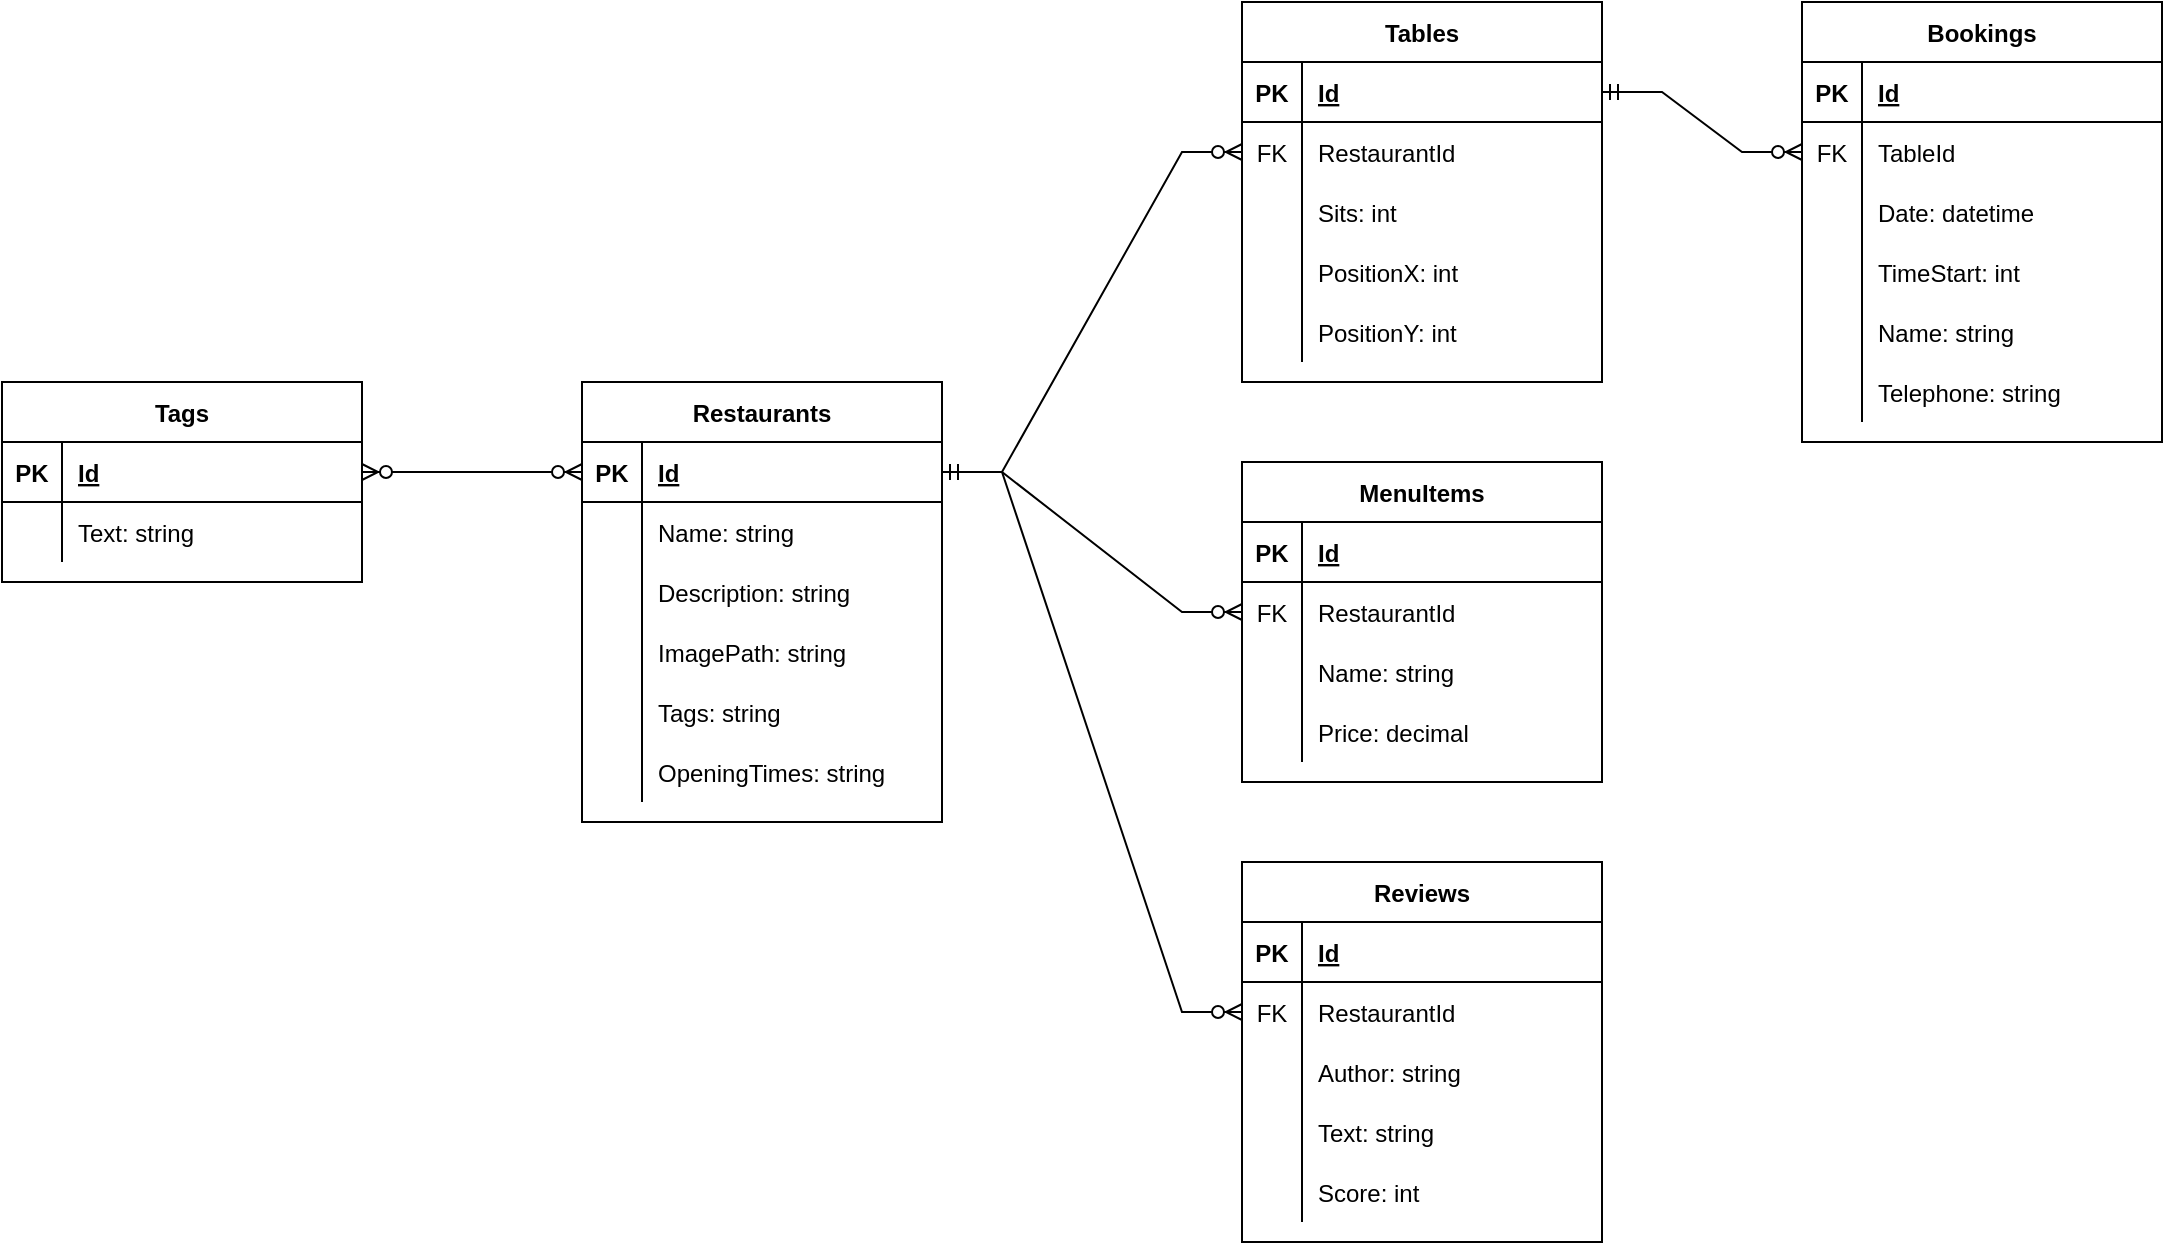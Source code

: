 <mxfile version="15.7.3" type="device"><diagram id="bavbmVNWgLPEJj5uLEgb" name="Page-1"><mxGraphModel dx="2207" dy="547" grid="1" gridSize="10" guides="1" tooltips="1" connect="1" arrows="1" fold="1" page="1" pageScale="1" pageWidth="1169" pageHeight="827" math="0" shadow="0"><root><mxCell id="0"/><mxCell id="1" parent="0"/><mxCell id="hQudG8yjKDYZenc3eQ0n-1" value="Restaurants" style="shape=table;startSize=30;container=1;collapsible=1;childLayout=tableLayout;fixedRows=1;rowLines=0;fontStyle=1;align=center;resizeLast=1;fillColor=default;strokeColor=default;fontColor=default;" parent="1" vertex="1"><mxGeometry x="-50" y="440" width="180" height="220" as="geometry"/></mxCell><mxCell id="hQudG8yjKDYZenc3eQ0n-2" value="" style="shape=partialRectangle;collapsible=0;dropTarget=0;pointerEvents=0;fillColor=none;top=0;left=0;bottom=1;right=0;points=[[0,0.5],[1,0.5]];portConstraint=eastwest;" parent="hQudG8yjKDYZenc3eQ0n-1" vertex="1"><mxGeometry y="30" width="180" height="30" as="geometry"/></mxCell><mxCell id="hQudG8yjKDYZenc3eQ0n-3" value="PK" style="shape=partialRectangle;connectable=0;fillColor=none;top=0;left=0;bottom=0;right=0;fontStyle=1;overflow=hidden;" parent="hQudG8yjKDYZenc3eQ0n-2" vertex="1"><mxGeometry width="30" height="30" as="geometry"><mxRectangle width="30" height="30" as="alternateBounds"/></mxGeometry></mxCell><mxCell id="hQudG8yjKDYZenc3eQ0n-4" value="Id" style="shape=partialRectangle;connectable=0;fillColor=none;top=0;left=0;bottom=0;right=0;align=left;spacingLeft=6;fontStyle=5;overflow=hidden;" parent="hQudG8yjKDYZenc3eQ0n-2" vertex="1"><mxGeometry x="30" width="150" height="30" as="geometry"><mxRectangle width="150" height="30" as="alternateBounds"/></mxGeometry></mxCell><mxCell id="hQudG8yjKDYZenc3eQ0n-5" value="" style="shape=partialRectangle;collapsible=0;dropTarget=0;pointerEvents=0;fillColor=none;top=0;left=0;bottom=0;right=0;points=[[0,0.5],[1,0.5]];portConstraint=eastwest;" parent="hQudG8yjKDYZenc3eQ0n-1" vertex="1"><mxGeometry y="60" width="180" height="30" as="geometry"/></mxCell><mxCell id="hQudG8yjKDYZenc3eQ0n-6" value="" style="shape=partialRectangle;connectable=0;fillColor=none;top=0;left=0;bottom=0;right=0;editable=1;overflow=hidden;" parent="hQudG8yjKDYZenc3eQ0n-5" vertex="1"><mxGeometry width="30" height="30" as="geometry"><mxRectangle width="30" height="30" as="alternateBounds"/></mxGeometry></mxCell><mxCell id="hQudG8yjKDYZenc3eQ0n-7" value="Name: string" style="shape=partialRectangle;connectable=0;fillColor=none;top=0;left=0;bottom=0;right=0;align=left;spacingLeft=6;overflow=hidden;" parent="hQudG8yjKDYZenc3eQ0n-5" vertex="1"><mxGeometry x="30" width="150" height="30" as="geometry"><mxRectangle width="150" height="30" as="alternateBounds"/></mxGeometry></mxCell><mxCell id="hQudG8yjKDYZenc3eQ0n-8" value="" style="shape=partialRectangle;collapsible=0;dropTarget=0;pointerEvents=0;fillColor=none;top=0;left=0;bottom=0;right=0;points=[[0,0.5],[1,0.5]];portConstraint=eastwest;" parent="hQudG8yjKDYZenc3eQ0n-1" vertex="1"><mxGeometry y="90" width="180" height="30" as="geometry"/></mxCell><mxCell id="hQudG8yjKDYZenc3eQ0n-9" value="" style="shape=partialRectangle;connectable=0;fillColor=none;top=0;left=0;bottom=0;right=0;editable=1;overflow=hidden;" parent="hQudG8yjKDYZenc3eQ0n-8" vertex="1"><mxGeometry width="30" height="30" as="geometry"><mxRectangle width="30" height="30" as="alternateBounds"/></mxGeometry></mxCell><mxCell id="hQudG8yjKDYZenc3eQ0n-10" value="Description: string" style="shape=partialRectangle;connectable=0;fillColor=none;top=0;left=0;bottom=0;right=0;align=left;spacingLeft=6;overflow=hidden;" parent="hQudG8yjKDYZenc3eQ0n-8" vertex="1"><mxGeometry x="30" width="150" height="30" as="geometry"><mxRectangle width="150" height="30" as="alternateBounds"/></mxGeometry></mxCell><mxCell id="7eWwR9RU8MYVk5Zorf-E-1" style="shape=partialRectangle;collapsible=0;dropTarget=0;pointerEvents=0;fillColor=none;top=0;left=0;bottom=0;right=0;points=[[0,0.5],[1,0.5]];portConstraint=eastwest;" parent="hQudG8yjKDYZenc3eQ0n-1" vertex="1"><mxGeometry y="120" width="180" height="30" as="geometry"/></mxCell><mxCell id="7eWwR9RU8MYVk5Zorf-E-2" style="shape=partialRectangle;connectable=0;fillColor=none;top=0;left=0;bottom=0;right=0;editable=1;overflow=hidden;" parent="7eWwR9RU8MYVk5Zorf-E-1" vertex="1"><mxGeometry width="30" height="30" as="geometry"><mxRectangle width="30" height="30" as="alternateBounds"/></mxGeometry></mxCell><mxCell id="7eWwR9RU8MYVk5Zorf-E-3" value="ImagePath: string" style="shape=partialRectangle;connectable=0;fillColor=none;top=0;left=0;bottom=0;right=0;align=left;spacingLeft=6;overflow=hidden;" parent="7eWwR9RU8MYVk5Zorf-E-1" vertex="1"><mxGeometry x="30" width="150" height="30" as="geometry"><mxRectangle width="150" height="30" as="alternateBounds"/></mxGeometry></mxCell><mxCell id="iOg_n0sNwWh6UUZySn6v-7" style="shape=partialRectangle;collapsible=0;dropTarget=0;pointerEvents=0;fillColor=none;top=0;left=0;bottom=0;right=0;points=[[0,0.5],[1,0.5]];portConstraint=eastwest;" parent="hQudG8yjKDYZenc3eQ0n-1" vertex="1"><mxGeometry y="150" width="180" height="30" as="geometry"/></mxCell><mxCell id="iOg_n0sNwWh6UUZySn6v-8" style="shape=partialRectangle;connectable=0;fillColor=none;top=0;left=0;bottom=0;right=0;editable=1;overflow=hidden;" parent="iOg_n0sNwWh6UUZySn6v-7" vertex="1"><mxGeometry width="30" height="30" as="geometry"><mxRectangle width="30" height="30" as="alternateBounds"/></mxGeometry></mxCell><mxCell id="iOg_n0sNwWh6UUZySn6v-9" value="Tags: string" style="shape=partialRectangle;connectable=0;fillColor=none;top=0;left=0;bottom=0;right=0;align=left;spacingLeft=6;overflow=hidden;" parent="iOg_n0sNwWh6UUZySn6v-7" vertex="1"><mxGeometry x="30" width="150" height="30" as="geometry"><mxRectangle width="150" height="30" as="alternateBounds"/></mxGeometry></mxCell><mxCell id="iOg_n0sNwWh6UUZySn6v-10" style="shape=partialRectangle;collapsible=0;dropTarget=0;pointerEvents=0;fillColor=none;top=0;left=0;bottom=0;right=0;points=[[0,0.5],[1,0.5]];portConstraint=eastwest;" parent="hQudG8yjKDYZenc3eQ0n-1" vertex="1"><mxGeometry y="180" width="180" height="30" as="geometry"/></mxCell><mxCell id="iOg_n0sNwWh6UUZySn6v-11" style="shape=partialRectangle;connectable=0;fillColor=none;top=0;left=0;bottom=0;right=0;editable=1;overflow=hidden;" parent="iOg_n0sNwWh6UUZySn6v-10" vertex="1"><mxGeometry width="30" height="30" as="geometry"><mxRectangle width="30" height="30" as="alternateBounds"/></mxGeometry></mxCell><mxCell id="iOg_n0sNwWh6UUZySn6v-12" value="OpeningTimes: string" style="shape=partialRectangle;connectable=0;fillColor=none;top=0;left=0;bottom=0;right=0;align=left;spacingLeft=6;overflow=hidden;" parent="iOg_n0sNwWh6UUZySn6v-10" vertex="1"><mxGeometry x="30" width="150" height="30" as="geometry"><mxRectangle width="150" height="30" as="alternateBounds"/></mxGeometry></mxCell><mxCell id="hQudG8yjKDYZenc3eQ0n-14" value="Tables" style="shape=table;startSize=30;container=1;collapsible=1;childLayout=tableLayout;fixedRows=1;rowLines=0;fontStyle=1;align=center;resizeLast=1;" parent="1" vertex="1"><mxGeometry x="280" y="250" width="180" height="190" as="geometry"/></mxCell><mxCell id="hQudG8yjKDYZenc3eQ0n-15" value="" style="shape=partialRectangle;collapsible=0;dropTarget=0;pointerEvents=0;fillColor=none;top=0;left=0;bottom=1;right=0;points=[[0,0.5],[1,0.5]];portConstraint=eastwest;" parent="hQudG8yjKDYZenc3eQ0n-14" vertex="1"><mxGeometry y="30" width="180" height="30" as="geometry"/></mxCell><mxCell id="hQudG8yjKDYZenc3eQ0n-16" value="PK" style="shape=partialRectangle;connectable=0;fillColor=none;top=0;left=0;bottom=0;right=0;fontStyle=1;overflow=hidden;" parent="hQudG8yjKDYZenc3eQ0n-15" vertex="1"><mxGeometry width="30" height="30" as="geometry"><mxRectangle width="30" height="30" as="alternateBounds"/></mxGeometry></mxCell><mxCell id="hQudG8yjKDYZenc3eQ0n-17" value="Id" style="shape=partialRectangle;connectable=0;fillColor=none;top=0;left=0;bottom=0;right=0;align=left;spacingLeft=6;fontStyle=5;overflow=hidden;" parent="hQudG8yjKDYZenc3eQ0n-15" vertex="1"><mxGeometry x="30" width="150" height="30" as="geometry"><mxRectangle width="150" height="30" as="alternateBounds"/></mxGeometry></mxCell><mxCell id="hQudG8yjKDYZenc3eQ0n-18" value="" style="shape=partialRectangle;collapsible=0;dropTarget=0;pointerEvents=0;fillColor=none;top=0;left=0;bottom=0;right=0;points=[[0,0.5],[1,0.5]];portConstraint=eastwest;" parent="hQudG8yjKDYZenc3eQ0n-14" vertex="1"><mxGeometry y="60" width="180" height="30" as="geometry"/></mxCell><mxCell id="hQudG8yjKDYZenc3eQ0n-19" value="FK" style="shape=partialRectangle;connectable=0;fillColor=none;top=0;left=0;bottom=0;right=0;editable=1;overflow=hidden;" parent="hQudG8yjKDYZenc3eQ0n-18" vertex="1"><mxGeometry width="30" height="30" as="geometry"><mxRectangle width="30" height="30" as="alternateBounds"/></mxGeometry></mxCell><mxCell id="hQudG8yjKDYZenc3eQ0n-20" value="RestaurantId" style="shape=partialRectangle;connectable=0;fillColor=none;top=0;left=0;bottom=0;right=0;align=left;spacingLeft=6;overflow=hidden;" parent="hQudG8yjKDYZenc3eQ0n-18" vertex="1"><mxGeometry x="30" width="150" height="30" as="geometry"><mxRectangle width="150" height="30" as="alternateBounds"/></mxGeometry></mxCell><mxCell id="hQudG8yjKDYZenc3eQ0n-21" value="" style="shape=partialRectangle;collapsible=0;dropTarget=0;pointerEvents=0;fillColor=none;top=0;left=0;bottom=0;right=0;points=[[0,0.5],[1,0.5]];portConstraint=eastwest;" parent="hQudG8yjKDYZenc3eQ0n-14" vertex="1"><mxGeometry y="90" width="180" height="30" as="geometry"/></mxCell><mxCell id="hQudG8yjKDYZenc3eQ0n-22" value="" style="shape=partialRectangle;connectable=0;fillColor=none;top=0;left=0;bottom=0;right=0;editable=1;overflow=hidden;" parent="hQudG8yjKDYZenc3eQ0n-21" vertex="1"><mxGeometry width="30" height="30" as="geometry"><mxRectangle width="30" height="30" as="alternateBounds"/></mxGeometry></mxCell><mxCell id="hQudG8yjKDYZenc3eQ0n-23" value="Sits: int" style="shape=partialRectangle;connectable=0;fillColor=none;top=0;left=0;bottom=0;right=0;align=left;spacingLeft=6;overflow=hidden;" parent="hQudG8yjKDYZenc3eQ0n-21" vertex="1"><mxGeometry x="30" width="150" height="30" as="geometry"><mxRectangle width="150" height="30" as="alternateBounds"/></mxGeometry></mxCell><mxCell id="iOg_n0sNwWh6UUZySn6v-1" style="shape=partialRectangle;collapsible=0;dropTarget=0;pointerEvents=0;fillColor=none;top=0;left=0;bottom=0;right=0;points=[[0,0.5],[1,0.5]];portConstraint=eastwest;" parent="hQudG8yjKDYZenc3eQ0n-14" vertex="1"><mxGeometry y="120" width="180" height="30" as="geometry"/></mxCell><mxCell id="iOg_n0sNwWh6UUZySn6v-2" style="shape=partialRectangle;connectable=0;fillColor=none;top=0;left=0;bottom=0;right=0;editable=1;overflow=hidden;" parent="iOg_n0sNwWh6UUZySn6v-1" vertex="1"><mxGeometry width="30" height="30" as="geometry"><mxRectangle width="30" height="30" as="alternateBounds"/></mxGeometry></mxCell><mxCell id="iOg_n0sNwWh6UUZySn6v-3" value="PositionX: int" style="shape=partialRectangle;connectable=0;fillColor=none;top=0;left=0;bottom=0;right=0;align=left;spacingLeft=6;overflow=hidden;" parent="iOg_n0sNwWh6UUZySn6v-1" vertex="1"><mxGeometry x="30" width="150" height="30" as="geometry"><mxRectangle width="150" height="30" as="alternateBounds"/></mxGeometry></mxCell><mxCell id="iOg_n0sNwWh6UUZySn6v-4" style="shape=partialRectangle;collapsible=0;dropTarget=0;pointerEvents=0;fillColor=none;top=0;left=0;bottom=0;right=0;points=[[0,0.5],[1,0.5]];portConstraint=eastwest;" parent="hQudG8yjKDYZenc3eQ0n-14" vertex="1"><mxGeometry y="150" width="180" height="30" as="geometry"/></mxCell><mxCell id="iOg_n0sNwWh6UUZySn6v-5" style="shape=partialRectangle;connectable=0;fillColor=none;top=0;left=0;bottom=0;right=0;editable=1;overflow=hidden;" parent="iOg_n0sNwWh6UUZySn6v-4" vertex="1"><mxGeometry width="30" height="30" as="geometry"><mxRectangle width="30" height="30" as="alternateBounds"/></mxGeometry></mxCell><mxCell id="iOg_n0sNwWh6UUZySn6v-6" value="PositionY: int" style="shape=partialRectangle;connectable=0;fillColor=none;top=0;left=0;bottom=0;right=0;align=left;spacingLeft=6;overflow=hidden;" parent="iOg_n0sNwWh6UUZySn6v-4" vertex="1"><mxGeometry x="30" width="150" height="30" as="geometry"><mxRectangle width="150" height="30" as="alternateBounds"/></mxGeometry></mxCell><mxCell id="hQudG8yjKDYZenc3eQ0n-29" value="" style="edgeStyle=entityRelationEdgeStyle;fontSize=12;html=1;endArrow=ERzeroToMany;startArrow=ERmandOne;rounded=0;exitX=1;exitY=0.5;exitDx=0;exitDy=0;entryX=0;entryY=0.5;entryDx=0;entryDy=0;" parent="1" source="hQudG8yjKDYZenc3eQ0n-2" target="hQudG8yjKDYZenc3eQ0n-18" edge="1"><mxGeometry width="100" height="100" relative="1" as="geometry"><mxPoint x="300" y="330" as="sourcePoint"/><mxPoint x="400" y="230" as="targetPoint"/></mxGeometry></mxCell><mxCell id="hQudG8yjKDYZenc3eQ0n-60" value="Bookings" style="shape=table;startSize=30;container=1;collapsible=1;childLayout=tableLayout;fixedRows=1;rowLines=0;fontStyle=1;align=center;resizeLast=1;" parent="1" vertex="1"><mxGeometry x="560" y="250" width="180" height="220" as="geometry"/></mxCell><mxCell id="hQudG8yjKDYZenc3eQ0n-61" value="" style="shape=partialRectangle;collapsible=0;dropTarget=0;pointerEvents=0;fillColor=none;top=0;left=0;bottom=1;right=0;points=[[0,0.5],[1,0.5]];portConstraint=eastwest;" parent="hQudG8yjKDYZenc3eQ0n-60" vertex="1"><mxGeometry y="30" width="180" height="30" as="geometry"/></mxCell><mxCell id="hQudG8yjKDYZenc3eQ0n-62" value="PK" style="shape=partialRectangle;connectable=0;fillColor=none;top=0;left=0;bottom=0;right=0;fontStyle=1;overflow=hidden;" parent="hQudG8yjKDYZenc3eQ0n-61" vertex="1"><mxGeometry width="30" height="30" as="geometry"><mxRectangle width="30" height="30" as="alternateBounds"/></mxGeometry></mxCell><mxCell id="hQudG8yjKDYZenc3eQ0n-63" value="Id" style="shape=partialRectangle;connectable=0;fillColor=none;top=0;left=0;bottom=0;right=0;align=left;spacingLeft=6;fontStyle=5;overflow=hidden;" parent="hQudG8yjKDYZenc3eQ0n-61" vertex="1"><mxGeometry x="30" width="150" height="30" as="geometry"><mxRectangle width="150" height="30" as="alternateBounds"/></mxGeometry></mxCell><mxCell id="hQudG8yjKDYZenc3eQ0n-64" value="" style="shape=partialRectangle;collapsible=0;dropTarget=0;pointerEvents=0;fillColor=none;top=0;left=0;bottom=0;right=0;points=[[0,0.5],[1,0.5]];portConstraint=eastwest;" parent="hQudG8yjKDYZenc3eQ0n-60" vertex="1"><mxGeometry y="60" width="180" height="30" as="geometry"/></mxCell><mxCell id="hQudG8yjKDYZenc3eQ0n-65" value="FK" style="shape=partialRectangle;connectable=0;fillColor=none;top=0;left=0;bottom=0;right=0;editable=1;overflow=hidden;" parent="hQudG8yjKDYZenc3eQ0n-64" vertex="1"><mxGeometry width="30" height="30" as="geometry"><mxRectangle width="30" height="30" as="alternateBounds"/></mxGeometry></mxCell><mxCell id="hQudG8yjKDYZenc3eQ0n-66" value="TableId" style="shape=partialRectangle;connectable=0;fillColor=none;top=0;left=0;bottom=0;right=0;align=left;spacingLeft=6;overflow=hidden;" parent="hQudG8yjKDYZenc3eQ0n-64" vertex="1"><mxGeometry x="30" width="150" height="30" as="geometry"><mxRectangle width="150" height="30" as="alternateBounds"/></mxGeometry></mxCell><mxCell id="hQudG8yjKDYZenc3eQ0n-67" value="" style="shape=partialRectangle;collapsible=0;dropTarget=0;pointerEvents=0;fillColor=none;top=0;left=0;bottom=0;right=0;points=[[0,0.5],[1,0.5]];portConstraint=eastwest;" parent="hQudG8yjKDYZenc3eQ0n-60" vertex="1"><mxGeometry y="90" width="180" height="30" as="geometry"/></mxCell><mxCell id="hQudG8yjKDYZenc3eQ0n-68" value="" style="shape=partialRectangle;connectable=0;fillColor=none;top=0;left=0;bottom=0;right=0;editable=1;overflow=hidden;" parent="hQudG8yjKDYZenc3eQ0n-67" vertex="1"><mxGeometry width="30" height="30" as="geometry"><mxRectangle width="30" height="30" as="alternateBounds"/></mxGeometry></mxCell><mxCell id="hQudG8yjKDYZenc3eQ0n-69" value="Date: datetime" style="shape=partialRectangle;connectable=0;fillColor=none;top=0;left=0;bottom=0;right=0;align=left;spacingLeft=6;overflow=hidden;" parent="hQudG8yjKDYZenc3eQ0n-67" vertex="1"><mxGeometry x="30" width="150" height="30" as="geometry"><mxRectangle width="150" height="30" as="alternateBounds"/></mxGeometry></mxCell><mxCell id="hQudG8yjKDYZenc3eQ0n-70" style="shape=partialRectangle;collapsible=0;dropTarget=0;pointerEvents=0;fillColor=none;top=0;left=0;bottom=0;right=0;points=[[0,0.5],[1,0.5]];portConstraint=eastwest;" parent="hQudG8yjKDYZenc3eQ0n-60" vertex="1"><mxGeometry y="120" width="180" height="30" as="geometry"/></mxCell><mxCell id="hQudG8yjKDYZenc3eQ0n-71" style="shape=partialRectangle;connectable=0;fillColor=none;top=0;left=0;bottom=0;right=0;editable=1;overflow=hidden;" parent="hQudG8yjKDYZenc3eQ0n-70" vertex="1"><mxGeometry width="30" height="30" as="geometry"><mxRectangle width="30" height="30" as="alternateBounds"/></mxGeometry></mxCell><mxCell id="hQudG8yjKDYZenc3eQ0n-72" value="TimeStart: int" style="shape=partialRectangle;connectable=0;fillColor=none;top=0;left=0;bottom=0;right=0;align=left;spacingLeft=6;overflow=hidden;" parent="hQudG8yjKDYZenc3eQ0n-70" vertex="1"><mxGeometry x="30" width="150" height="30" as="geometry"><mxRectangle width="150" height="30" as="alternateBounds"/></mxGeometry></mxCell><mxCell id="ZyGte4daZIW5ZzRHpwP6-1" style="shape=partialRectangle;collapsible=0;dropTarget=0;pointerEvents=0;fillColor=none;top=0;left=0;bottom=0;right=0;points=[[0,0.5],[1,0.5]];portConstraint=eastwest;" parent="hQudG8yjKDYZenc3eQ0n-60" vertex="1"><mxGeometry y="150" width="180" height="30" as="geometry"/></mxCell><mxCell id="ZyGte4daZIW5ZzRHpwP6-2" style="shape=partialRectangle;connectable=0;fillColor=none;top=0;left=0;bottom=0;right=0;editable=1;overflow=hidden;" parent="ZyGte4daZIW5ZzRHpwP6-1" vertex="1"><mxGeometry width="30" height="30" as="geometry"><mxRectangle width="30" height="30" as="alternateBounds"/></mxGeometry></mxCell><mxCell id="ZyGte4daZIW5ZzRHpwP6-3" value="Name: string" style="shape=partialRectangle;connectable=0;fillColor=none;top=0;left=0;bottom=0;right=0;align=left;spacingLeft=6;overflow=hidden;" parent="ZyGte4daZIW5ZzRHpwP6-1" vertex="1"><mxGeometry x="30" width="150" height="30" as="geometry"><mxRectangle width="150" height="30" as="alternateBounds"/></mxGeometry></mxCell><mxCell id="ZyGte4daZIW5ZzRHpwP6-4" style="shape=partialRectangle;collapsible=0;dropTarget=0;pointerEvents=0;fillColor=none;top=0;left=0;bottom=0;right=0;points=[[0,0.5],[1,0.5]];portConstraint=eastwest;" parent="hQudG8yjKDYZenc3eQ0n-60" vertex="1"><mxGeometry y="180" width="180" height="30" as="geometry"/></mxCell><mxCell id="ZyGte4daZIW5ZzRHpwP6-5" style="shape=partialRectangle;connectable=0;fillColor=none;top=0;left=0;bottom=0;right=0;editable=1;overflow=hidden;" parent="ZyGte4daZIW5ZzRHpwP6-4" vertex="1"><mxGeometry width="30" height="30" as="geometry"><mxRectangle width="30" height="30" as="alternateBounds"/></mxGeometry></mxCell><mxCell id="ZyGte4daZIW5ZzRHpwP6-6" value="Telephone: string" style="shape=partialRectangle;connectable=0;fillColor=none;top=0;left=0;bottom=0;right=0;align=left;spacingLeft=6;overflow=hidden;" parent="ZyGte4daZIW5ZzRHpwP6-4" vertex="1"><mxGeometry x="30" width="150" height="30" as="geometry"><mxRectangle width="150" height="30" as="alternateBounds"/></mxGeometry></mxCell><mxCell id="hQudG8yjKDYZenc3eQ0n-76" value="" style="edgeStyle=entityRelationEdgeStyle;fontSize=12;html=1;endArrow=ERzeroToMany;startArrow=ERmandOne;rounded=0;exitX=1;exitY=0.5;exitDx=0;exitDy=0;entryX=0;entryY=0.5;entryDx=0;entryDy=0;strokeColor=default;labelBackgroundColor=default;fontColor=default;" parent="1" source="hQudG8yjKDYZenc3eQ0n-15" target="hQudG8yjKDYZenc3eQ0n-64" edge="1"><mxGeometry width="100" height="100" relative="1" as="geometry"><mxPoint x="230" y="415" as="sourcePoint"/><mxPoint x="590" y="445" as="targetPoint"/></mxGeometry></mxCell><mxCell id="hQudG8yjKDYZenc3eQ0n-77" value="MenuItems" style="shape=table;startSize=30;container=1;collapsible=1;childLayout=tableLayout;fixedRows=1;rowLines=0;fontStyle=1;align=center;resizeLast=1;fillColor=default;strokeColor=default;fontColor=default;" parent="1" vertex="1"><mxGeometry x="280" y="480" width="180" height="160" as="geometry"/></mxCell><mxCell id="hQudG8yjKDYZenc3eQ0n-78" value="" style="shape=partialRectangle;collapsible=0;dropTarget=0;pointerEvents=0;fillColor=none;top=0;left=0;bottom=1;right=0;points=[[0,0.5],[1,0.5]];portConstraint=eastwest;" parent="hQudG8yjKDYZenc3eQ0n-77" vertex="1"><mxGeometry y="30" width="180" height="30" as="geometry"/></mxCell><mxCell id="hQudG8yjKDYZenc3eQ0n-79" value="PK" style="shape=partialRectangle;connectable=0;fillColor=none;top=0;left=0;bottom=0;right=0;fontStyle=1;overflow=hidden;" parent="hQudG8yjKDYZenc3eQ0n-78" vertex="1"><mxGeometry width="30" height="30" as="geometry"><mxRectangle width="30" height="30" as="alternateBounds"/></mxGeometry></mxCell><mxCell id="hQudG8yjKDYZenc3eQ0n-80" value="Id" style="shape=partialRectangle;connectable=0;fillColor=none;top=0;left=0;bottom=0;right=0;align=left;spacingLeft=6;fontStyle=5;overflow=hidden;" parent="hQudG8yjKDYZenc3eQ0n-78" vertex="1"><mxGeometry x="30" width="150" height="30" as="geometry"><mxRectangle width="150" height="30" as="alternateBounds"/></mxGeometry></mxCell><mxCell id="hQudG8yjKDYZenc3eQ0n-81" value="" style="shape=partialRectangle;collapsible=0;dropTarget=0;pointerEvents=0;fillColor=none;top=0;left=0;bottom=0;right=0;points=[[0,0.5],[1,0.5]];portConstraint=eastwest;" parent="hQudG8yjKDYZenc3eQ0n-77" vertex="1"><mxGeometry y="60" width="180" height="30" as="geometry"/></mxCell><mxCell id="hQudG8yjKDYZenc3eQ0n-82" value="FK" style="shape=partialRectangle;connectable=0;fillColor=none;top=0;left=0;bottom=0;right=0;editable=1;overflow=hidden;fontColor=default;" parent="hQudG8yjKDYZenc3eQ0n-81" vertex="1"><mxGeometry width="30" height="30" as="geometry"><mxRectangle width="30" height="30" as="alternateBounds"/></mxGeometry></mxCell><mxCell id="hQudG8yjKDYZenc3eQ0n-83" value="RestaurantId" style="shape=partialRectangle;connectable=0;fillColor=none;top=0;left=0;bottom=0;right=0;align=left;spacingLeft=6;overflow=hidden;" parent="hQudG8yjKDYZenc3eQ0n-81" vertex="1"><mxGeometry x="30" width="150" height="30" as="geometry"><mxRectangle width="150" height="30" as="alternateBounds"/></mxGeometry></mxCell><mxCell id="hQudG8yjKDYZenc3eQ0n-84" value="" style="shape=partialRectangle;collapsible=0;dropTarget=0;pointerEvents=0;fillColor=none;top=0;left=0;bottom=0;right=0;points=[[0,0.5],[1,0.5]];portConstraint=eastwest;" parent="hQudG8yjKDYZenc3eQ0n-77" vertex="1"><mxGeometry y="90" width="180" height="30" as="geometry"/></mxCell><mxCell id="hQudG8yjKDYZenc3eQ0n-85" value="" style="shape=partialRectangle;connectable=0;fillColor=none;top=0;left=0;bottom=0;right=0;editable=1;overflow=hidden;" parent="hQudG8yjKDYZenc3eQ0n-84" vertex="1"><mxGeometry width="30" height="30" as="geometry"><mxRectangle width="30" height="30" as="alternateBounds"/></mxGeometry></mxCell><mxCell id="hQudG8yjKDYZenc3eQ0n-86" value="Name: string" style="shape=partialRectangle;connectable=0;fillColor=none;top=0;left=0;bottom=0;right=0;align=left;spacingLeft=6;overflow=hidden;" parent="hQudG8yjKDYZenc3eQ0n-84" vertex="1"><mxGeometry x="30" width="150" height="30" as="geometry"><mxRectangle width="150" height="30" as="alternateBounds"/></mxGeometry></mxCell><mxCell id="hQudG8yjKDYZenc3eQ0n-87" value="" style="shape=partialRectangle;collapsible=0;dropTarget=0;pointerEvents=0;fillColor=none;top=0;left=0;bottom=0;right=0;points=[[0,0.5],[1,0.5]];portConstraint=eastwest;" parent="hQudG8yjKDYZenc3eQ0n-77" vertex="1"><mxGeometry y="120" width="180" height="30" as="geometry"/></mxCell><mxCell id="hQudG8yjKDYZenc3eQ0n-88" value="" style="shape=partialRectangle;connectable=0;fillColor=none;top=0;left=0;bottom=0;right=0;editable=1;overflow=hidden;" parent="hQudG8yjKDYZenc3eQ0n-87" vertex="1"><mxGeometry width="30" height="30" as="geometry"><mxRectangle width="30" height="30" as="alternateBounds"/></mxGeometry></mxCell><mxCell id="hQudG8yjKDYZenc3eQ0n-89" value="Price: decimal" style="shape=partialRectangle;connectable=0;fillColor=none;top=0;left=0;bottom=0;right=0;align=left;spacingLeft=6;overflow=hidden;" parent="hQudG8yjKDYZenc3eQ0n-87" vertex="1"><mxGeometry x="30" width="150" height="30" as="geometry"><mxRectangle width="150" height="30" as="alternateBounds"/></mxGeometry></mxCell><mxCell id="hQudG8yjKDYZenc3eQ0n-94" value="" style="edgeStyle=entityRelationEdgeStyle;fontSize=12;html=1;endArrow=ERzeroToMany;startArrow=ERmandOne;rounded=0;exitX=1;exitY=0.5;exitDx=0;exitDy=0;entryX=0;entryY=0.5;entryDx=0;entryDy=0;strokeColor=default;labelBackgroundColor=default;fontColor=default;" parent="1" source="hQudG8yjKDYZenc3eQ0n-2" target="hQudG8yjKDYZenc3eQ0n-81" edge="1"><mxGeometry width="100" height="100" relative="1" as="geometry"><mxPoint x="170" y="415" as="sourcePoint"/><mxPoint x="590" y="445" as="targetPoint"/></mxGeometry></mxCell><mxCell id="9MyNLkIUeOeE4bPa2uwH-1" value="Reviews" style="shape=table;startSize=30;container=1;collapsible=1;childLayout=tableLayout;fixedRows=1;rowLines=0;fontStyle=1;align=center;resizeLast=1;fillColor=default;strokeColor=default;fontColor=default;" parent="1" vertex="1"><mxGeometry x="280" y="680" width="180" height="190" as="geometry"/></mxCell><mxCell id="9MyNLkIUeOeE4bPa2uwH-2" value="" style="shape=partialRectangle;collapsible=0;dropTarget=0;pointerEvents=0;fillColor=none;top=0;left=0;bottom=1;right=0;points=[[0,0.5],[1,0.5]];portConstraint=eastwest;" parent="9MyNLkIUeOeE4bPa2uwH-1" vertex="1"><mxGeometry y="30" width="180" height="30" as="geometry"/></mxCell><mxCell id="9MyNLkIUeOeE4bPa2uwH-3" value="PK" style="shape=partialRectangle;connectable=0;fillColor=none;top=0;left=0;bottom=0;right=0;fontStyle=1;overflow=hidden;" parent="9MyNLkIUeOeE4bPa2uwH-2" vertex="1"><mxGeometry width="30" height="30" as="geometry"><mxRectangle width="30" height="30" as="alternateBounds"/></mxGeometry></mxCell><mxCell id="9MyNLkIUeOeE4bPa2uwH-4" value="Id" style="shape=partialRectangle;connectable=0;fillColor=none;top=0;left=0;bottom=0;right=0;align=left;spacingLeft=6;fontStyle=5;overflow=hidden;" parent="9MyNLkIUeOeE4bPa2uwH-2" vertex="1"><mxGeometry x="30" width="150" height="30" as="geometry"><mxRectangle width="150" height="30" as="alternateBounds"/></mxGeometry></mxCell><mxCell id="9MyNLkIUeOeE4bPa2uwH-5" value="" style="shape=partialRectangle;collapsible=0;dropTarget=0;pointerEvents=0;fillColor=none;top=0;left=0;bottom=0;right=0;points=[[0,0.5],[1,0.5]];portConstraint=eastwest;fontColor=default;" parent="9MyNLkIUeOeE4bPa2uwH-1" vertex="1"><mxGeometry y="60" width="180" height="30" as="geometry"/></mxCell><mxCell id="9MyNLkIUeOeE4bPa2uwH-6" value="FK" style="shape=partialRectangle;connectable=0;fillColor=none;top=0;left=0;bottom=0;right=0;editable=1;overflow=hidden;fontColor=default;" parent="9MyNLkIUeOeE4bPa2uwH-5" vertex="1"><mxGeometry width="30" height="30" as="geometry"><mxRectangle width="30" height="30" as="alternateBounds"/></mxGeometry></mxCell><mxCell id="9MyNLkIUeOeE4bPa2uwH-7" value="RestaurantId" style="shape=partialRectangle;connectable=0;fillColor=none;top=0;left=0;bottom=0;right=0;align=left;spacingLeft=6;overflow=hidden;" parent="9MyNLkIUeOeE4bPa2uwH-5" vertex="1"><mxGeometry x="30" width="150" height="30" as="geometry"><mxRectangle width="150" height="30" as="alternateBounds"/></mxGeometry></mxCell><mxCell id="9MyNLkIUeOeE4bPa2uwH-16" style="shape=partialRectangle;collapsible=0;dropTarget=0;pointerEvents=0;fillColor=none;top=0;left=0;bottom=0;right=0;points=[[0,0.5],[1,0.5]];portConstraint=eastwest;" parent="9MyNLkIUeOeE4bPa2uwH-1" vertex="1"><mxGeometry y="90" width="180" height="30" as="geometry"/></mxCell><mxCell id="9MyNLkIUeOeE4bPa2uwH-17" style="shape=partialRectangle;connectable=0;fillColor=none;top=0;left=0;bottom=0;right=0;editable=1;overflow=hidden;" parent="9MyNLkIUeOeE4bPa2uwH-16" vertex="1"><mxGeometry width="30" height="30" as="geometry"><mxRectangle width="30" height="30" as="alternateBounds"/></mxGeometry></mxCell><mxCell id="9MyNLkIUeOeE4bPa2uwH-18" value="Author: string" style="shape=partialRectangle;connectable=0;fillColor=none;top=0;left=0;bottom=0;right=0;align=left;spacingLeft=6;overflow=hidden;fontColor=default;" parent="9MyNLkIUeOeE4bPa2uwH-16" vertex="1"><mxGeometry x="30" width="150" height="30" as="geometry"><mxRectangle width="150" height="30" as="alternateBounds"/></mxGeometry></mxCell><mxCell id="9MyNLkIUeOeE4bPa2uwH-8" value="" style="shape=partialRectangle;collapsible=0;dropTarget=0;pointerEvents=0;fillColor=none;top=0;left=0;bottom=0;right=0;points=[[0,0.5],[1,0.5]];portConstraint=eastwest;" parent="9MyNLkIUeOeE4bPa2uwH-1" vertex="1"><mxGeometry y="120" width="180" height="30" as="geometry"/></mxCell><mxCell id="9MyNLkIUeOeE4bPa2uwH-9" value="" style="shape=partialRectangle;connectable=0;fillColor=none;top=0;left=0;bottom=0;right=0;editable=1;overflow=hidden;" parent="9MyNLkIUeOeE4bPa2uwH-8" vertex="1"><mxGeometry width="30" height="30" as="geometry"><mxRectangle width="30" height="30" as="alternateBounds"/></mxGeometry></mxCell><mxCell id="9MyNLkIUeOeE4bPa2uwH-10" value="Text: string" style="shape=partialRectangle;connectable=0;fillColor=none;top=0;left=0;bottom=0;right=0;align=left;spacingLeft=6;overflow=hidden;fontColor=default;strokeColor=default;" parent="9MyNLkIUeOeE4bPa2uwH-8" vertex="1"><mxGeometry x="30" width="150" height="30" as="geometry"><mxRectangle width="150" height="30" as="alternateBounds"/></mxGeometry></mxCell><mxCell id="9MyNLkIUeOeE4bPa2uwH-11" value="" style="shape=partialRectangle;collapsible=0;dropTarget=0;pointerEvents=0;fillColor=none;top=0;left=0;bottom=0;right=0;points=[[0,0.5],[1,0.5]];portConstraint=eastwest;" parent="9MyNLkIUeOeE4bPa2uwH-1" vertex="1"><mxGeometry y="150" width="180" height="30" as="geometry"/></mxCell><mxCell id="9MyNLkIUeOeE4bPa2uwH-12" value="" style="shape=partialRectangle;connectable=0;fillColor=none;top=0;left=0;bottom=0;right=0;editable=1;overflow=hidden;" parent="9MyNLkIUeOeE4bPa2uwH-11" vertex="1"><mxGeometry width="30" height="30" as="geometry"><mxRectangle width="30" height="30" as="alternateBounds"/></mxGeometry></mxCell><mxCell id="9MyNLkIUeOeE4bPa2uwH-13" value="Score: int" style="shape=partialRectangle;connectable=0;fillColor=none;top=0;left=0;bottom=0;right=0;align=left;spacingLeft=6;overflow=hidden;fontColor=default;" parent="9MyNLkIUeOeE4bPa2uwH-11" vertex="1"><mxGeometry x="30" width="150" height="30" as="geometry"><mxRectangle width="150" height="30" as="alternateBounds"/></mxGeometry></mxCell><mxCell id="9MyNLkIUeOeE4bPa2uwH-14" value="" style="edgeStyle=entityRelationEdgeStyle;fontSize=12;html=1;endArrow=ERzeroToMany;startArrow=ERmandOne;rounded=0;exitX=1;exitY=0.5;exitDx=0;exitDy=0;entryX=0;entryY=0.5;entryDx=0;entryDy=0;strokeColor=default;labelBackgroundColor=default;fontColor=default;" parent="1" source="hQudG8yjKDYZenc3eQ0n-2" target="9MyNLkIUeOeE4bPa2uwH-5" edge="1"><mxGeometry width="100" height="100" relative="1" as="geometry"><mxPoint x="80" y="415" as="sourcePoint"/><mxPoint x="350" y="565" as="targetPoint"/></mxGeometry></mxCell><mxCell id="zRQI-lCnAcp6YeYhb459-1" value="Tags" style="shape=table;startSize=30;container=1;collapsible=1;childLayout=tableLayout;fixedRows=1;rowLines=0;fontStyle=1;align=center;resizeLast=1;fillColor=default;strokeColor=default;fontColor=default;" vertex="1" parent="1"><mxGeometry x="-340" y="440" width="180" height="100" as="geometry"/></mxCell><mxCell id="zRQI-lCnAcp6YeYhb459-2" value="" style="shape=partialRectangle;collapsible=0;dropTarget=0;pointerEvents=0;fillColor=none;top=0;left=0;bottom=1;right=0;points=[[0,0.5],[1,0.5]];portConstraint=eastwest;" vertex="1" parent="zRQI-lCnAcp6YeYhb459-1"><mxGeometry y="30" width="180" height="30" as="geometry"/></mxCell><mxCell id="zRQI-lCnAcp6YeYhb459-3" value="PK" style="shape=partialRectangle;connectable=0;fillColor=none;top=0;left=0;bottom=0;right=0;fontStyle=1;overflow=hidden;" vertex="1" parent="zRQI-lCnAcp6YeYhb459-2"><mxGeometry width="30" height="30" as="geometry"><mxRectangle width="30" height="30" as="alternateBounds"/></mxGeometry></mxCell><mxCell id="zRQI-lCnAcp6YeYhb459-4" value="Id" style="shape=partialRectangle;connectable=0;fillColor=none;top=0;left=0;bottom=0;right=0;align=left;spacingLeft=6;fontStyle=5;overflow=hidden;" vertex="1" parent="zRQI-lCnAcp6YeYhb459-2"><mxGeometry x="30" width="150" height="30" as="geometry"><mxRectangle width="150" height="30" as="alternateBounds"/></mxGeometry></mxCell><mxCell id="zRQI-lCnAcp6YeYhb459-11" value="" style="shape=partialRectangle;collapsible=0;dropTarget=0;pointerEvents=0;fillColor=none;top=0;left=0;bottom=0;right=0;points=[[0,0.5],[1,0.5]];portConstraint=eastwest;" vertex="1" parent="zRQI-lCnAcp6YeYhb459-1"><mxGeometry y="60" width="180" height="30" as="geometry"/></mxCell><mxCell id="zRQI-lCnAcp6YeYhb459-12" value="" style="shape=partialRectangle;connectable=0;fillColor=none;top=0;left=0;bottom=0;right=0;editable=1;overflow=hidden;" vertex="1" parent="zRQI-lCnAcp6YeYhb459-11"><mxGeometry width="30" height="30" as="geometry"><mxRectangle width="30" height="30" as="alternateBounds"/></mxGeometry></mxCell><mxCell id="zRQI-lCnAcp6YeYhb459-13" value="Text: string" style="shape=partialRectangle;connectable=0;fillColor=none;top=0;left=0;bottom=0;right=0;align=left;spacingLeft=6;overflow=hidden;fontColor=default;strokeColor=default;" vertex="1" parent="zRQI-lCnAcp6YeYhb459-11"><mxGeometry x="30" width="150" height="30" as="geometry"><mxRectangle width="150" height="30" as="alternateBounds"/></mxGeometry></mxCell><mxCell id="zRQI-lCnAcp6YeYhb459-17" value="" style="edgeStyle=entityRelationEdgeStyle;fontSize=12;html=1;endArrow=ERzeroToMany;endFill=1;startArrow=ERzeroToMany;rounded=0;exitX=0;exitY=0.5;exitDx=0;exitDy=0;entryX=1;entryY=0.5;entryDx=0;entryDy=0;" edge="1" parent="1" source="hQudG8yjKDYZenc3eQ0n-2" target="zRQI-lCnAcp6YeYhb459-2"><mxGeometry width="100" height="100" relative="1" as="geometry"><mxPoint x="160" y="730" as="sourcePoint"/><mxPoint x="260" y="630" as="targetPoint"/></mxGeometry></mxCell></root></mxGraphModel></diagram></mxfile>